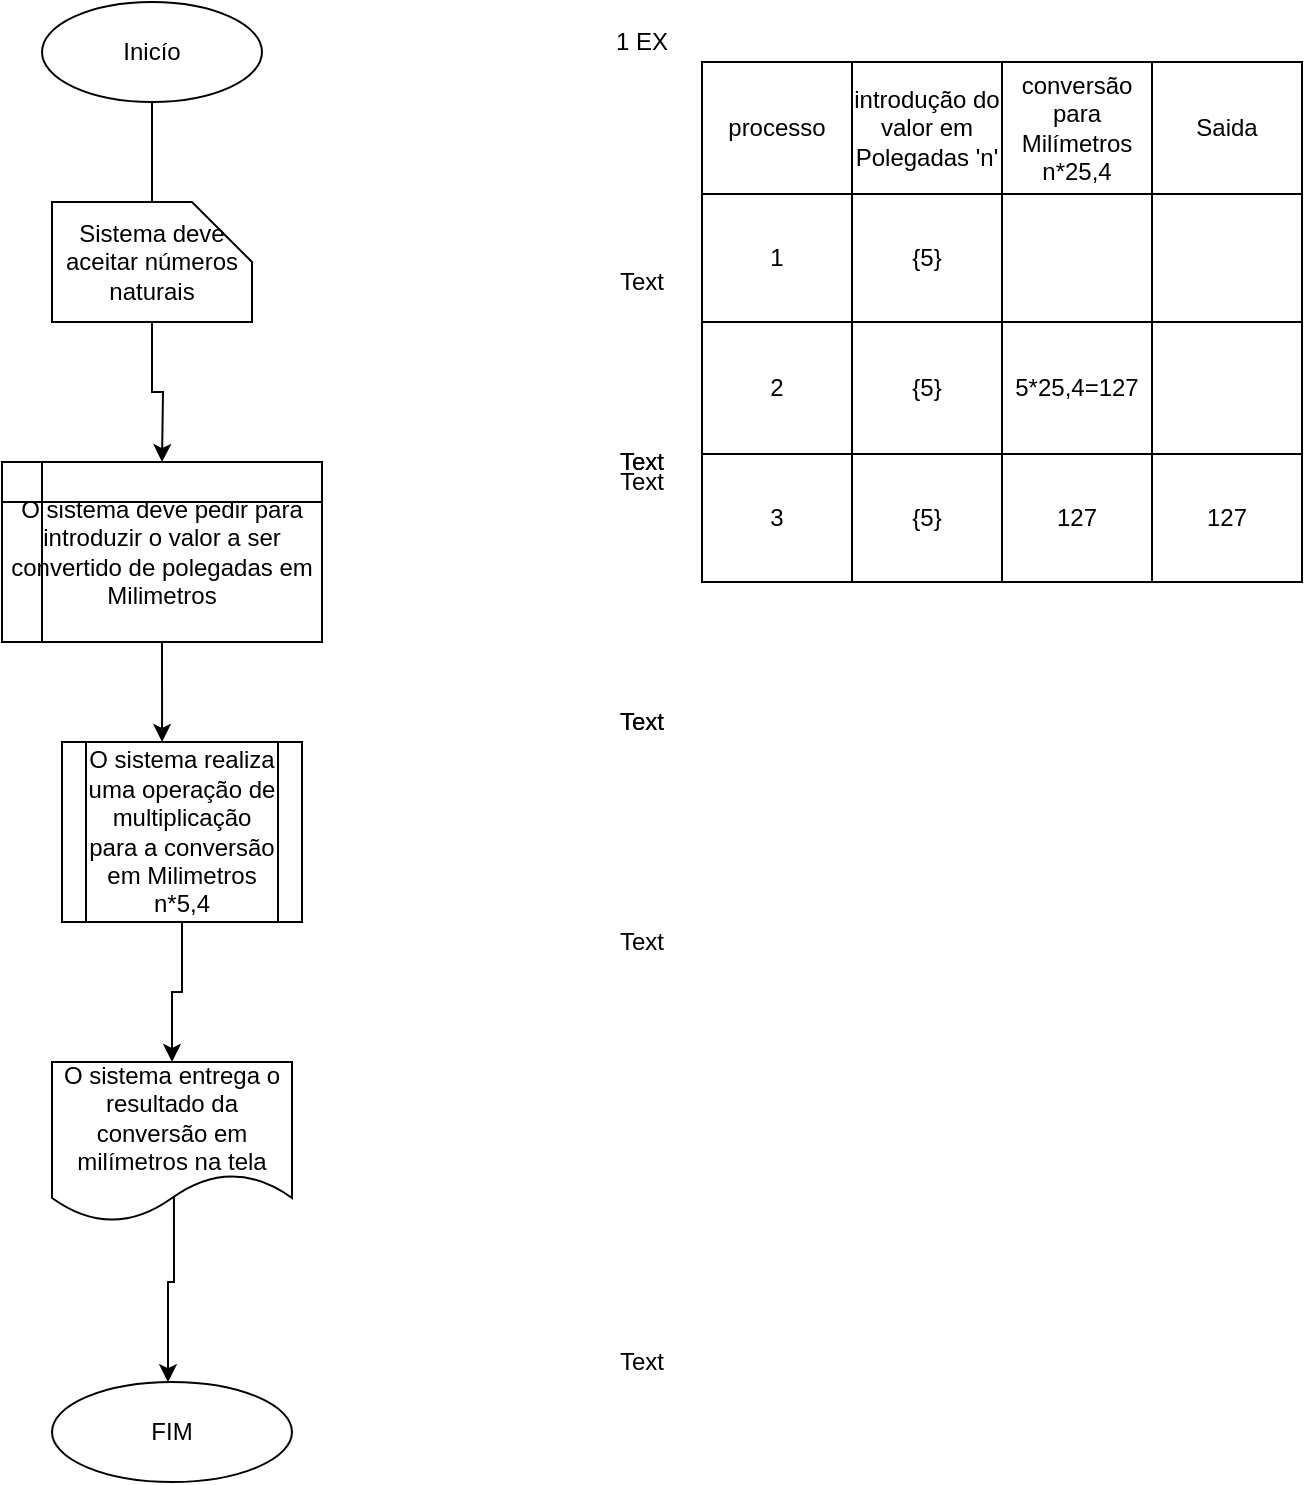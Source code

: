 <mxfile version="13.6.4" type="device"><diagram id="d-eHsU_RQWwJ8pFf6iKF" name="Page-1"><mxGraphModel grid="1" shadow="0" math="0" pageHeight="1100" pageWidth="850" pageScale="1" page="1" fold="1" arrows="1" connect="1" tooltips="1" guides="1" gridSize="10" dy="480" dx="868"><root><mxCell id="0"/><mxCell id="1" parent="0"/><mxCell id="-iWSfNstXVfAOHoLKyT0-3" parent="1" source="-iWSfNstXVfAOHoLKyT0-1" edge="1" style="edgeStyle=orthogonalEdgeStyle;rounded=0;orthogonalLoop=1;jettySize=auto;html=1;"><mxGeometry as="geometry" relative="1"><mxPoint as="targetPoint" y="130" x="175"/></mxGeometry></mxCell><mxCell id="-iWSfNstXVfAOHoLKyT0-1" value="Inicío" parent="1" style="ellipse;whiteSpace=wrap;html=1;" vertex="1"><mxGeometry as="geometry" y="20" x="120" height="50" width="110"/></mxCell><mxCell id="-iWSfNstXVfAOHoLKyT0-2" value="Text" parent="1" style="text;html=1;strokeColor=none;fillColor=none;align=center;verticalAlign=middle;whiteSpace=wrap;rounded=0;" vertex="1"><mxGeometry as="geometry" y="240" x="400" height="20" width="40"/></mxCell><mxCell id="-iWSfNstXVfAOHoLKyT0-5" parent="1" source="-iWSfNstXVfAOHoLKyT0-4" edge="1" style="edgeStyle=orthogonalEdgeStyle;rounded=0;orthogonalLoop=1;jettySize=auto;html=1;"><mxGeometry as="geometry" relative="1"><mxPoint as="targetPoint" y="250" x="180"/></mxGeometry></mxCell><mxCell id="-iWSfNstXVfAOHoLKyT0-4" value="Sistema deve aceitar números naturais " parent="1" style="shape=card;whiteSpace=wrap;html=1;direction=south;" vertex="1"><mxGeometry as="geometry" y="120" x="125" height="60" width="100"/></mxCell><mxCell id="-iWSfNstXVfAOHoLKyT0-7" value="Text" parent="1" style="text;html=1;strokeColor=none;fillColor=none;align=center;verticalAlign=middle;whiteSpace=wrap;rounded=0;" vertex="1"><mxGeometry as="geometry" y="240" x="400" height="20" width="40"/></mxCell><mxCell id="-iWSfNstXVfAOHoLKyT0-10" value="Text" parent="1" style="text;html=1;strokeColor=none;fillColor=none;align=center;verticalAlign=middle;whiteSpace=wrap;rounded=0;" vertex="1"><mxGeometry as="geometry" y="250" x="400" height="20" width="40"/></mxCell><mxCell id="IjDRK6_zkClb3Gyedaru-106" value="" parent="1" style="shape=table;html=1;whiteSpace=wrap;startSize=0;container=1;collapsible=0;childLayout=tableLayout;" vertex="1"><mxGeometry as="geometry" y="50" x="450" height="260" width="300"/></mxCell><mxCell id="IjDRK6_zkClb3Gyedaru-107" value="" parent="IjDRK6_zkClb3Gyedaru-106" style="shape=partialRectangle;html=1;whiteSpace=wrap;collapsible=0;dropTarget=0;pointerEvents=0;fillColor=none;top=0;left=0;bottom=0;right=0;points=[[0,0.5],[1,0.5]];portConstraint=eastwest;" vertex="1"><mxGeometry as="geometry" height="66" width="300"/></mxCell><mxCell id="IjDRK6_zkClb3Gyedaru-108" value="processo" parent="IjDRK6_zkClb3Gyedaru-107" style="shape=partialRectangle;html=1;whiteSpace=wrap;connectable=0;overflow=hidden;fillColor=none;top=0;left=0;bottom=0;right=0;" vertex="1"><mxGeometry as="geometry" height="66" width="75"/></mxCell><mxCell id="IjDRK6_zkClb3Gyedaru-109" value="introdução do valor em Polegadas 'n'" parent="IjDRK6_zkClb3Gyedaru-107" style="shape=partialRectangle;html=1;whiteSpace=wrap;connectable=0;overflow=hidden;fillColor=none;top=0;left=0;bottom=0;right=0;" vertex="1"><mxGeometry as="geometry" x="75" height="66" width="75"/></mxCell><mxCell id="IjDRK6_zkClb3Gyedaru-110" value="conversão para Milímetros n*25,4" parent="IjDRK6_zkClb3Gyedaru-107" style="shape=partialRectangle;html=1;whiteSpace=wrap;connectable=0;overflow=hidden;fillColor=none;top=0;left=0;bottom=0;right=0;" vertex="1"><mxGeometry as="geometry" x="150" height="66" width="75"/></mxCell><mxCell id="IjDRK6_zkClb3Gyedaru-111" value="Saida" parent="IjDRK6_zkClb3Gyedaru-107" style="shape=partialRectangle;html=1;whiteSpace=wrap;connectable=0;overflow=hidden;fillColor=none;top=0;left=0;bottom=0;right=0;" vertex="1"><mxGeometry as="geometry" x="225" height="66" width="75"/></mxCell><mxCell id="IjDRK6_zkClb3Gyedaru-112" value="" parent="IjDRK6_zkClb3Gyedaru-106" style="shape=partialRectangle;html=1;whiteSpace=wrap;collapsible=0;dropTarget=0;pointerEvents=0;fillColor=none;top=0;left=0;bottom=0;right=0;points=[[0,0.5],[1,0.5]];portConstraint=eastwest;" vertex="1"><mxGeometry as="geometry" y="66" height="64" width="300"/></mxCell><mxCell id="IjDRK6_zkClb3Gyedaru-113" value="1" parent="IjDRK6_zkClb3Gyedaru-112" style="shape=partialRectangle;html=1;whiteSpace=wrap;connectable=0;overflow=hidden;fillColor=none;top=0;left=0;bottom=0;right=0;" vertex="1"><mxGeometry as="geometry" height="64" width="75"/></mxCell><mxCell id="IjDRK6_zkClb3Gyedaru-114" value="{5}" parent="IjDRK6_zkClb3Gyedaru-112" style="shape=partialRectangle;html=1;whiteSpace=wrap;connectable=0;overflow=hidden;fillColor=none;top=0;left=0;bottom=0;right=0;" vertex="1"><mxGeometry as="geometry" x="75" height="64" width="75"/></mxCell><mxCell id="IjDRK6_zkClb3Gyedaru-115" value="" parent="IjDRK6_zkClb3Gyedaru-112" style="shape=partialRectangle;html=1;whiteSpace=wrap;connectable=0;overflow=hidden;fillColor=none;top=0;left=0;bottom=0;right=0;" vertex="1"><mxGeometry as="geometry" x="150" height="64" width="75"/></mxCell><mxCell id="IjDRK6_zkClb3Gyedaru-116" value="" parent="IjDRK6_zkClb3Gyedaru-112" style="shape=partialRectangle;html=1;whiteSpace=wrap;connectable=0;overflow=hidden;fillColor=none;top=0;left=0;bottom=0;right=0;" vertex="1"><mxGeometry as="geometry" x="225" height="64" width="75"/></mxCell><mxCell id="IjDRK6_zkClb3Gyedaru-117" value="" parent="IjDRK6_zkClb3Gyedaru-106" style="shape=partialRectangle;html=1;whiteSpace=wrap;collapsible=0;dropTarget=0;pointerEvents=0;fillColor=none;top=0;left=0;bottom=0;right=0;points=[[0,0.5],[1,0.5]];portConstraint=eastwest;" vertex="1"><mxGeometry as="geometry" y="130" height="66" width="300"/></mxCell><mxCell id="IjDRK6_zkClb3Gyedaru-118" value="2" parent="IjDRK6_zkClb3Gyedaru-117" style="shape=partialRectangle;html=1;whiteSpace=wrap;connectable=0;overflow=hidden;fillColor=none;top=0;left=0;bottom=0;right=0;" vertex="1"><mxGeometry as="geometry" height="66" width="75"/></mxCell><mxCell id="IjDRK6_zkClb3Gyedaru-119" value="{5}" parent="IjDRK6_zkClb3Gyedaru-117" style="shape=partialRectangle;html=1;whiteSpace=wrap;connectable=0;overflow=hidden;fillColor=none;top=0;left=0;bottom=0;right=0;" vertex="1"><mxGeometry as="geometry" x="75" height="66" width="75"/></mxCell><mxCell id="IjDRK6_zkClb3Gyedaru-120" value="5*25,4=127" parent="IjDRK6_zkClb3Gyedaru-117" style="shape=partialRectangle;html=1;whiteSpace=wrap;connectable=0;overflow=hidden;fillColor=none;top=0;left=0;bottom=0;right=0;" vertex="1"><mxGeometry as="geometry" x="150" height="66" width="75"/></mxCell><mxCell id="IjDRK6_zkClb3Gyedaru-121" value="" parent="IjDRK6_zkClb3Gyedaru-117" style="shape=partialRectangle;html=1;whiteSpace=wrap;connectable=0;overflow=hidden;fillColor=none;top=0;left=0;bottom=0;right=0;" vertex="1"><mxGeometry as="geometry" x="225" height="66" width="75"/></mxCell><mxCell id="IjDRK6_zkClb3Gyedaru-122" value="" parent="IjDRK6_zkClb3Gyedaru-106" style="shape=partialRectangle;html=1;whiteSpace=wrap;collapsible=0;dropTarget=0;pointerEvents=0;fillColor=none;top=0;left=0;bottom=0;right=0;points=[[0,0.5],[1,0.5]];portConstraint=eastwest;" vertex="1"><mxGeometry as="geometry" y="196" height="64" width="300"/></mxCell><mxCell id="IjDRK6_zkClb3Gyedaru-123" value="3" parent="IjDRK6_zkClb3Gyedaru-122" style="shape=partialRectangle;html=1;whiteSpace=wrap;connectable=0;overflow=hidden;fillColor=none;top=0;left=0;bottom=0;right=0;" vertex="1"><mxGeometry as="geometry" height="64" width="75"/></mxCell><mxCell id="IjDRK6_zkClb3Gyedaru-124" value="{5}" parent="IjDRK6_zkClb3Gyedaru-122" style="shape=partialRectangle;html=1;whiteSpace=wrap;connectable=0;overflow=hidden;fillColor=none;top=0;left=0;bottom=0;right=0;" vertex="1"><mxGeometry as="geometry" x="75" height="64" width="75"/></mxCell><mxCell id="IjDRK6_zkClb3Gyedaru-125" value="127" parent="IjDRK6_zkClb3Gyedaru-122" style="shape=partialRectangle;html=1;whiteSpace=wrap;connectable=0;overflow=hidden;fillColor=none;top=0;left=0;bottom=0;right=0;" vertex="1"><mxGeometry as="geometry" x="150" height="64" width="75"/></mxCell><mxCell id="IjDRK6_zkClb3Gyedaru-126" value="127" parent="IjDRK6_zkClb3Gyedaru-122" style="shape=partialRectangle;html=1;whiteSpace=wrap;connectable=0;overflow=hidden;fillColor=none;top=0;left=0;bottom=0;right=0;" vertex="1"><mxGeometry as="geometry" x="225" height="64" width="75"/></mxCell><mxCell id="-iWSfNstXVfAOHoLKyT0-13" value="FIM" parent="1" style="ellipse;whiteSpace=wrap;html=1;" vertex="1"><mxGeometry as="geometry" y="710" x="125" height="50" width="120"/></mxCell><mxCell id="-iWSfNstXVfAOHoLKyT0-15" parent="1" source="-iWSfNstXVfAOHoLKyT0-4" edge="1" style="edgeStyle=orthogonalEdgeStyle;rounded=0;orthogonalLoop=1;jettySize=auto;html=1;exitX=0;exitY=0;exitDx=45;exitDy=0;exitPerimeter=0;" target="-iWSfNstXVfAOHoLKyT0-4"><mxGeometry as="geometry" relative="1"><Array as="points"><mxPoint y="175" x="220"/><mxPoint y="175" x="220"/></Array></mxGeometry></mxCell><mxCell id="-iWSfNstXVfAOHoLKyT0-37" parent="1" source="-iWSfNstXVfAOHoLKyT0-19" edge="1" style="edgeStyle=orthogonalEdgeStyle;rounded=0;orthogonalLoop=1;jettySize=auto;html=1;exitX=0.5;exitY=1;exitDx=0;exitDy=0;entryX=0.417;entryY=0;entryDx=0;entryDy=0;entryPerimeter=0;" target="-iWSfNstXVfAOHoLKyT0-32"><mxGeometry as="geometry" relative="1"/></mxCell><mxCell id="-iWSfNstXVfAOHoLKyT0-19" value="O sistema deve pedir para introduzir o valor a ser convertido de polegadas em Milimetros" parent="1" style="shape=internalStorage;whiteSpace=wrap;html=1;backgroundOutline=1;" vertex="1"><mxGeometry as="geometry" y="250" x="100" height="90" width="160"/></mxCell><mxCell id="-iWSfNstXVfAOHoLKyT0-20" value="Text" parent="1" style="text;html=1;strokeColor=none;fillColor=none;align=center;verticalAlign=middle;whiteSpace=wrap;rounded=0;" vertex="1"><mxGeometry as="geometry" y="150" x="400" height="20" width="40"/></mxCell><mxCell id="-iWSfNstXVfAOHoLKyT0-24" value="Text" parent="1" style="text;html=1;strokeColor=none;fillColor=none;align=center;verticalAlign=middle;whiteSpace=wrap;rounded=0;" vertex="1"><mxGeometry as="geometry" y="480" x="400" height="20" width="40"/></mxCell><mxCell id="-iWSfNstXVfAOHoLKyT0-29" parent="1" edge="1" style="edgeStyle=orthogonalEdgeStyle;rounded=0;orthogonalLoop=1;jettySize=auto;html=1;exitX=0.483;exitY=0.85;exitDx=0;exitDy=0;exitPerimeter=0;"><mxGeometry as="geometry" relative="1"><mxPoint as="sourcePoint" y="598" x="185.96"/><mxPoint as="targetPoint" y="710.087" x="183"/><Array as="points"><mxPoint y="660" x="186"/><mxPoint y="660" x="183"/></Array></mxGeometry></mxCell><mxCell id="-iWSfNstXVfAOHoLKyT0-26" value="O sistema entrega o resultado da conversão em milímetros na tela" parent="1" style="shape=document;whiteSpace=wrap;html=1;boundedLbl=1;" vertex="1"><mxGeometry as="geometry" y="550" x="125" height="80" width="120"/></mxCell><mxCell id="-iWSfNstXVfAOHoLKyT0-27" value="Text" parent="1" style="text;html=1;strokeColor=none;fillColor=none;align=center;verticalAlign=middle;whiteSpace=wrap;rounded=0;" vertex="1"><mxGeometry as="geometry" y="690" x="400" height="20" width="40"/></mxCell><mxCell id="-iWSfNstXVfAOHoLKyT0-31" value="Text" parent="1" style="text;html=1;strokeColor=none;fillColor=none;align=center;verticalAlign=middle;whiteSpace=wrap;rounded=0;" vertex="1"><mxGeometry as="geometry" y="370" x="400" height="20" width="40"/></mxCell><mxCell id="-iWSfNstXVfAOHoLKyT0-38" parent="1" source="-iWSfNstXVfAOHoLKyT0-32" edge="1" style="edgeStyle=orthogonalEdgeStyle;rounded=0;orthogonalLoop=1;jettySize=auto;html=1;exitX=0.5;exitY=1;exitDx=0;exitDy=0;entryX=0.5;entryY=0;entryDx=0;entryDy=0;" target="-iWSfNstXVfAOHoLKyT0-26"><mxGeometry as="geometry" relative="1"/></mxCell><mxCell id="-iWSfNstXVfAOHoLKyT0-32" value="O sistema realiza uma operação de multiplicação para a conversão em Milimetros n*5,4" parent="1" style="shape=process;whiteSpace=wrap;html=1;backgroundOutline=1;" vertex="1"><mxGeometry as="geometry" y="390" x="130" height="90" width="120"/></mxCell><mxCell id="-iWSfNstXVfAOHoLKyT0-33" value="Text" parent="1" style="text;html=1;strokeColor=none;fillColor=none;align=center;verticalAlign=middle;whiteSpace=wrap;rounded=0;" vertex="1"><mxGeometry as="geometry" y="370" x="400" height="20" width="40"/></mxCell><mxCell id="IjDRK6_zkClb3Gyedaru-127" value="1 EX" parent="1" style="text;html=1;strokeColor=none;fillColor=none;align=center;verticalAlign=middle;whiteSpace=wrap;rounded=0;" vertex="1"><mxGeometry as="geometry" y="30" x="400" height="20" width="40"/></mxCell></root></mxGraphModel></diagram></mxfile>